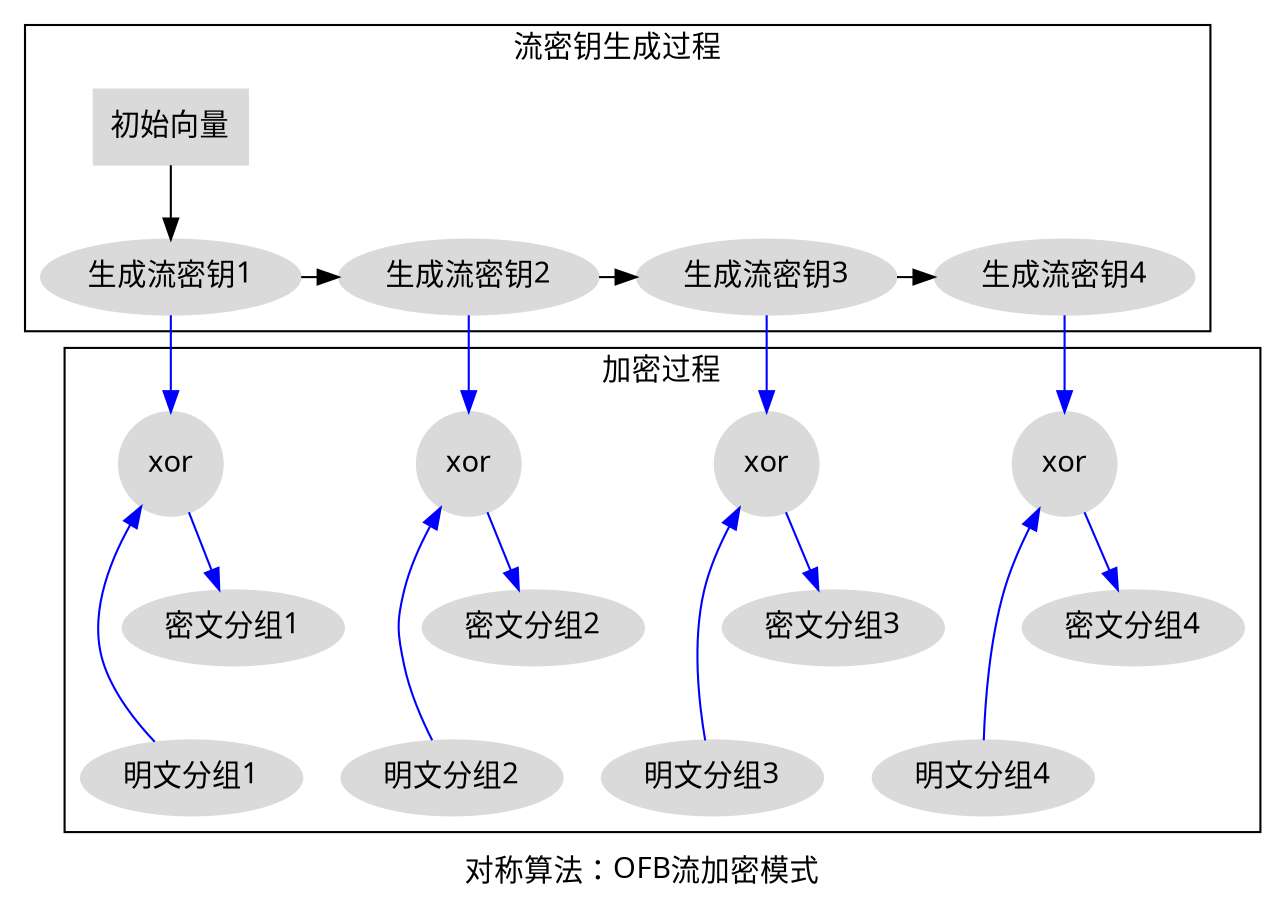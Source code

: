 digraph ofb {
	label="对称算法：OFB流加密模式"
	// 防止导出png，pdf等出现中文乱码
	// 不过我常用的方式都是直接导出svg文件，然后需要其他的图片，直接转换接口
	// 若是导出PDF的换，那就配置好字体，直接导出吧
	graph [fontname="FangSong"];
	edge [fontname="FangSong"];
	node [shape=ellipse,style=filled,color="#DADADA",fontname="FangSong"];

	subgraph cluster_stream_key{
		label="流密钥生成过程";
		
		iv_start [label=初始向量,shape=box];
		
		stream_key1 [label=生成流密钥1];
		stream_key2 [label=生成流密钥2];
		stream_key3 [label=生成流密钥3];
		stream_key4 [label=生成流密钥4];
		
		{rank=same; stream_key1 stream_key2 stream_key3 stream_key4}
	}
	
	subgraph cluster_xor {
		label="加密过程";
		
		plain1 [label=明文分组1];
		plain2 [label=明文分组2];
		plain3 [label=明文分组3];
		plain4 [label=明文分组4];
		
		xor1 [label=xor, shape=circle];
		xor2 [label=xor, shape=circle];
		xor3 [label=xor, shape=circle];
		xor4 [label=xor, shape=circle];
		
		cipher1 [label=密文分组1];
		cipher2 [label=密文分组2];
		cipher3 [label=密文分组3];
		cipher4 [label=密文分组4];
		
		plain1 -> xor1 -> cipher1 [color=blue];
		plain2 -> xor2 -> cipher2 [color=blue];
		plain3 -> xor3 -> cipher3 [color=blue];
		plain4 -> xor4 -> cipher4 [color=blue];
		
		# 虽然当前的排版已经很不错了
		# 但是我对于rank的用法还不是很理解
		{rank=same; xor1 xor2 xor3 xor4}
		{rank=same; cipher1 cipher2 cipher3 cipher4}
		{rank=sink; plain1 plain2 plain3 plain4}
	};
	
	iv_start -> stream_key1 -> stream_key2 -> stream_key3 -> stream_key4;
	stream_key1 -> xor1 [color=blue];
	stream_key2 -> xor2 [color=blue];
	stream_key3 -> xor3 [color=blue];
	stream_key4 -> xor4 [color=blue];
}
